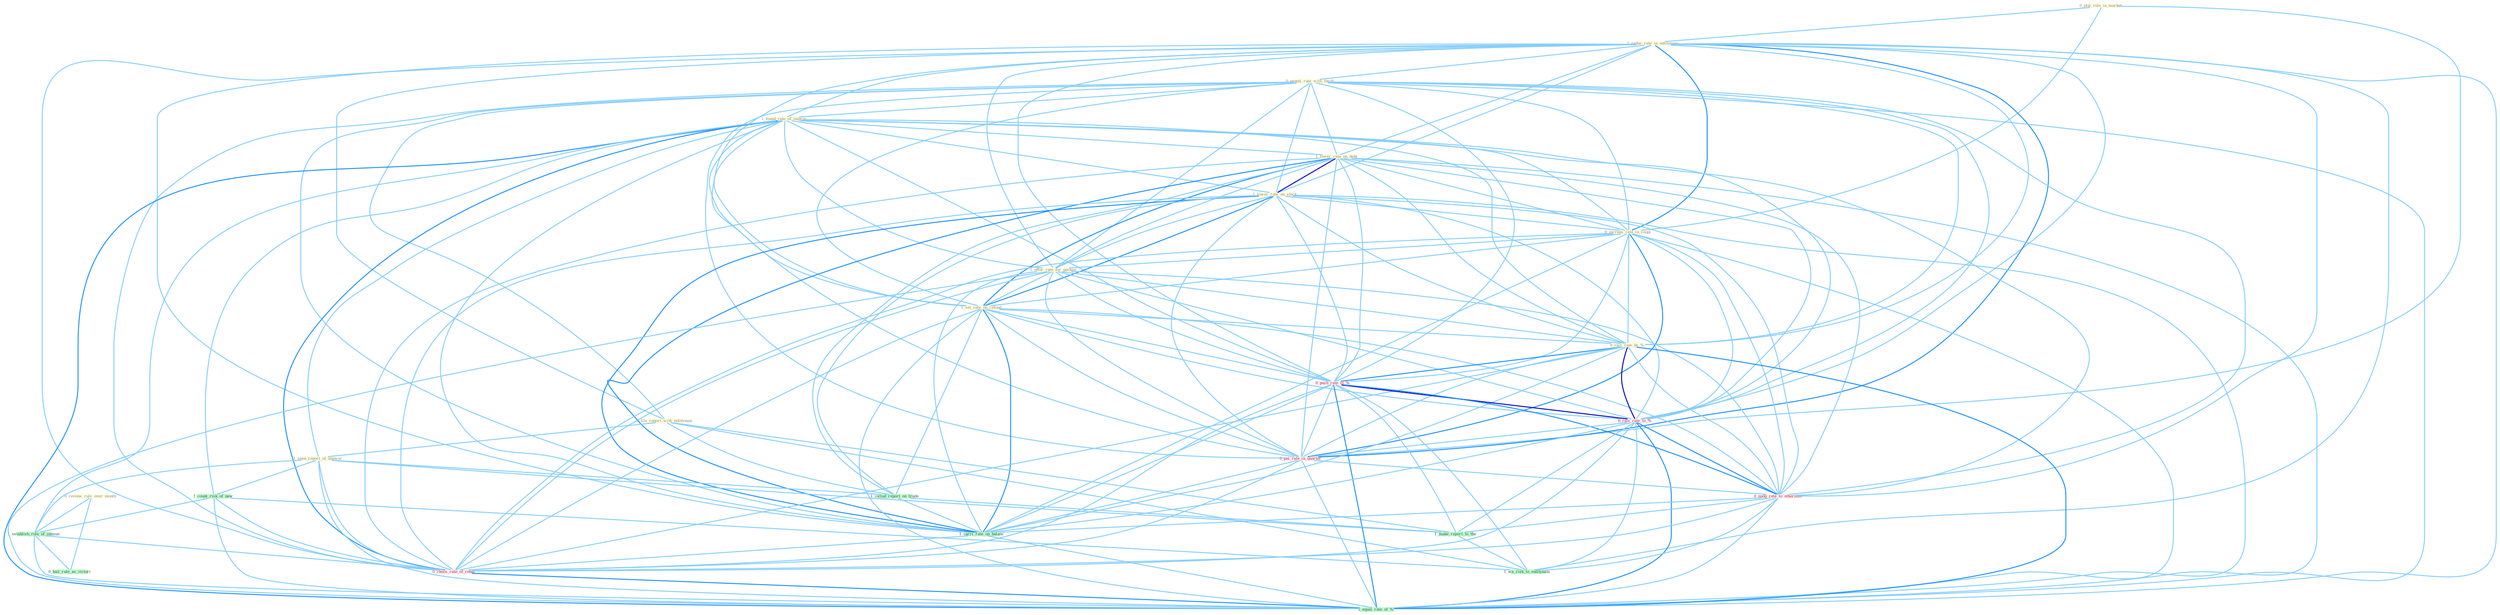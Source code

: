 Graph G{ 
    node
    [shape=polygon,style=filled,width=.5,height=.06,color="#BDFCC9",fixedsize=true,fontsize=4,
    fontcolor="#2f4f4f"];
    {node
    [color="#ffffe0", fontcolor="#8b7d6b"] "0_plai_role_in_market " "1_reduc_rate_in_entitynam " "0_negoti_rate_with_thrift " "1_found_rate_of_improv " "1_lower_rate_on_debt " "1_lower_rate_on_stock " "0_increas_rate_in_coupl " "1_offer_rate_for_packag " "0_review_rule_over_month " "1_set_rate_on_refund " "0_file_report_with_entitynam " "1_seen_report_of_unawar " "0_rais_rate_by_% "}
{node [color="#fff0f5", fontcolor="#b22222"] "0_push_rate_to_% " "0_rais_rate_to_% " "0_pai_rate_in_quarter " "0_nudg_rate_to_othernum " "0_choos_rate_of_rebat "}
edge [color="#B0E2FF"];

	"0_plai_role_in_market " -- "1_reduc_rate_in_entitynam " [w="1", color="#87cefa" ];
	"0_plai_role_in_market " -- "0_increas_rate_in_coupl " [w="1", color="#87cefa" ];
	"0_plai_role_in_market " -- "0_pai_rate_in_quarter " [w="1", color="#87cefa" ];
	"1_reduc_rate_in_entitynam " -- "0_negoti_rate_with_thrift " [w="1", color="#87cefa" ];
	"1_reduc_rate_in_entitynam " -- "1_found_rate_of_improv " [w="1", color="#87cefa" ];
	"1_reduc_rate_in_entitynam " -- "1_lower_rate_on_debt " [w="1", color="#87cefa" ];
	"1_reduc_rate_in_entitynam " -- "1_lower_rate_on_stock " [w="1", color="#87cefa" ];
	"1_reduc_rate_in_entitynam " -- "0_increas_rate_in_coupl " [w="2", color="#1e90ff" , len=0.8];
	"1_reduc_rate_in_entitynam " -- "1_offer_rate_for_packag " [w="1", color="#87cefa" ];
	"1_reduc_rate_in_entitynam " -- "1_set_rate_on_refund " [w="1", color="#87cefa" ];
	"1_reduc_rate_in_entitynam " -- "0_file_report_with_entitynam " [w="1", color="#87cefa" ];
	"1_reduc_rate_in_entitynam " -- "0_rais_rate_by_% " [w="1", color="#87cefa" ];
	"1_reduc_rate_in_entitynam " -- "0_push_rate_to_% " [w="1", color="#87cefa" ];
	"1_reduc_rate_in_entitynam " -- "0_rais_rate_to_% " [w="1", color="#87cefa" ];
	"1_reduc_rate_in_entitynam " -- "0_pai_rate_in_quarter " [w="2", color="#1e90ff" , len=0.8];
	"1_reduc_rate_in_entitynam " -- "0_nudg_rate_to_othernum " [w="1", color="#87cefa" ];
	"1_reduc_rate_in_entitynam " -- "1_carri_rate_on_balanc " [w="1", color="#87cefa" ];
	"1_reduc_rate_in_entitynam " -- "0_choos_rate_of_rebat " [w="1", color="#87cefa" ];
	"1_reduc_rate_in_entitynam " -- "1_wa_risk_to_entitynam " [w="1", color="#87cefa" ];
	"1_reduc_rate_in_entitynam " -- "1_equal_rate_of_% " [w="1", color="#87cefa" ];
	"0_negoti_rate_with_thrift " -- "1_found_rate_of_improv " [w="1", color="#87cefa" ];
	"0_negoti_rate_with_thrift " -- "1_lower_rate_on_debt " [w="1", color="#87cefa" ];
	"0_negoti_rate_with_thrift " -- "1_lower_rate_on_stock " [w="1", color="#87cefa" ];
	"0_negoti_rate_with_thrift " -- "0_increas_rate_in_coupl " [w="1", color="#87cefa" ];
	"0_negoti_rate_with_thrift " -- "1_offer_rate_for_packag " [w="1", color="#87cefa" ];
	"0_negoti_rate_with_thrift " -- "1_set_rate_on_refund " [w="1", color="#87cefa" ];
	"0_negoti_rate_with_thrift " -- "0_file_report_with_entitynam " [w="1", color="#87cefa" ];
	"0_negoti_rate_with_thrift " -- "0_rais_rate_by_% " [w="1", color="#87cefa" ];
	"0_negoti_rate_with_thrift " -- "0_push_rate_to_% " [w="1", color="#87cefa" ];
	"0_negoti_rate_with_thrift " -- "0_rais_rate_to_% " [w="1", color="#87cefa" ];
	"0_negoti_rate_with_thrift " -- "0_pai_rate_in_quarter " [w="1", color="#87cefa" ];
	"0_negoti_rate_with_thrift " -- "0_nudg_rate_to_othernum " [w="1", color="#87cefa" ];
	"0_negoti_rate_with_thrift " -- "1_carri_rate_on_balanc " [w="1", color="#87cefa" ];
	"0_negoti_rate_with_thrift " -- "0_choos_rate_of_rebat " [w="1", color="#87cefa" ];
	"0_negoti_rate_with_thrift " -- "1_equal_rate_of_% " [w="1", color="#87cefa" ];
	"1_found_rate_of_improv " -- "1_lower_rate_on_debt " [w="1", color="#87cefa" ];
	"1_found_rate_of_improv " -- "1_lower_rate_on_stock " [w="1", color="#87cefa" ];
	"1_found_rate_of_improv " -- "0_increas_rate_in_coupl " [w="1", color="#87cefa" ];
	"1_found_rate_of_improv " -- "1_offer_rate_for_packag " [w="1", color="#87cefa" ];
	"1_found_rate_of_improv " -- "1_set_rate_on_refund " [w="1", color="#87cefa" ];
	"1_found_rate_of_improv " -- "1_seen_report_of_unawar " [w="1", color="#87cefa" ];
	"1_found_rate_of_improv " -- "0_rais_rate_by_% " [w="1", color="#87cefa" ];
	"1_found_rate_of_improv " -- "1_count_risk_of_new " [w="1", color="#87cefa" ];
	"1_found_rate_of_improv " -- "0_push_rate_to_% " [w="1", color="#87cefa" ];
	"1_found_rate_of_improv " -- "0_rais_rate_to_% " [w="1", color="#87cefa" ];
	"1_found_rate_of_improv " -- "1_establish_rule_of_immun " [w="1", color="#87cefa" ];
	"1_found_rate_of_improv " -- "0_pai_rate_in_quarter " [w="1", color="#87cefa" ];
	"1_found_rate_of_improv " -- "0_nudg_rate_to_othernum " [w="1", color="#87cefa" ];
	"1_found_rate_of_improv " -- "1_carri_rate_on_balanc " [w="1", color="#87cefa" ];
	"1_found_rate_of_improv " -- "0_choos_rate_of_rebat " [w="2", color="#1e90ff" , len=0.8];
	"1_found_rate_of_improv " -- "1_equal_rate_of_% " [w="2", color="#1e90ff" , len=0.8];
	"1_lower_rate_on_debt " -- "1_lower_rate_on_stock " [w="3", color="#0000cd" , len=0.6];
	"1_lower_rate_on_debt " -- "0_increas_rate_in_coupl " [w="1", color="#87cefa" ];
	"1_lower_rate_on_debt " -- "1_offer_rate_for_packag " [w="1", color="#87cefa" ];
	"1_lower_rate_on_debt " -- "1_set_rate_on_refund " [w="2", color="#1e90ff" , len=0.8];
	"1_lower_rate_on_debt " -- "0_rais_rate_by_% " [w="1", color="#87cefa" ];
	"1_lower_rate_on_debt " -- "0_push_rate_to_% " [w="1", color="#87cefa" ];
	"1_lower_rate_on_debt " -- "0_rais_rate_to_% " [w="1", color="#87cefa" ];
	"1_lower_rate_on_debt " -- "0_pai_rate_in_quarter " [w="1", color="#87cefa" ];
	"1_lower_rate_on_debt " -- "0_nudg_rate_to_othernum " [w="1", color="#87cefa" ];
	"1_lower_rate_on_debt " -- "1_includ_report_on_trade " [w="1", color="#87cefa" ];
	"1_lower_rate_on_debt " -- "1_carri_rate_on_balanc " [w="2", color="#1e90ff" , len=0.8];
	"1_lower_rate_on_debt " -- "0_choos_rate_of_rebat " [w="1", color="#87cefa" ];
	"1_lower_rate_on_debt " -- "1_equal_rate_of_% " [w="1", color="#87cefa" ];
	"1_lower_rate_on_stock " -- "0_increas_rate_in_coupl " [w="1", color="#87cefa" ];
	"1_lower_rate_on_stock " -- "1_offer_rate_for_packag " [w="1", color="#87cefa" ];
	"1_lower_rate_on_stock " -- "1_set_rate_on_refund " [w="2", color="#1e90ff" , len=0.8];
	"1_lower_rate_on_stock " -- "0_rais_rate_by_% " [w="1", color="#87cefa" ];
	"1_lower_rate_on_stock " -- "0_push_rate_to_% " [w="1", color="#87cefa" ];
	"1_lower_rate_on_stock " -- "0_rais_rate_to_% " [w="1", color="#87cefa" ];
	"1_lower_rate_on_stock " -- "0_pai_rate_in_quarter " [w="1", color="#87cefa" ];
	"1_lower_rate_on_stock " -- "0_nudg_rate_to_othernum " [w="1", color="#87cefa" ];
	"1_lower_rate_on_stock " -- "1_includ_report_on_trade " [w="1", color="#87cefa" ];
	"1_lower_rate_on_stock " -- "1_carri_rate_on_balanc " [w="2", color="#1e90ff" , len=0.8];
	"1_lower_rate_on_stock " -- "0_choos_rate_of_rebat " [w="1", color="#87cefa" ];
	"1_lower_rate_on_stock " -- "1_equal_rate_of_% " [w="1", color="#87cefa" ];
	"0_increas_rate_in_coupl " -- "1_offer_rate_for_packag " [w="1", color="#87cefa" ];
	"0_increas_rate_in_coupl " -- "1_set_rate_on_refund " [w="1", color="#87cefa" ];
	"0_increas_rate_in_coupl " -- "0_rais_rate_by_% " [w="1", color="#87cefa" ];
	"0_increas_rate_in_coupl " -- "0_push_rate_to_% " [w="1", color="#87cefa" ];
	"0_increas_rate_in_coupl " -- "0_rais_rate_to_% " [w="1", color="#87cefa" ];
	"0_increas_rate_in_coupl " -- "0_pai_rate_in_quarter " [w="2", color="#1e90ff" , len=0.8];
	"0_increas_rate_in_coupl " -- "0_nudg_rate_to_othernum " [w="1", color="#87cefa" ];
	"0_increas_rate_in_coupl " -- "1_carri_rate_on_balanc " [w="1", color="#87cefa" ];
	"0_increas_rate_in_coupl " -- "0_choos_rate_of_rebat " [w="1", color="#87cefa" ];
	"0_increas_rate_in_coupl " -- "1_equal_rate_of_% " [w="1", color="#87cefa" ];
	"1_offer_rate_for_packag " -- "1_set_rate_on_refund " [w="1", color="#87cefa" ];
	"1_offer_rate_for_packag " -- "0_rais_rate_by_% " [w="1", color="#87cefa" ];
	"1_offer_rate_for_packag " -- "0_push_rate_to_% " [w="1", color="#87cefa" ];
	"1_offer_rate_for_packag " -- "0_rais_rate_to_% " [w="1", color="#87cefa" ];
	"1_offer_rate_for_packag " -- "0_pai_rate_in_quarter " [w="1", color="#87cefa" ];
	"1_offer_rate_for_packag " -- "0_nudg_rate_to_othernum " [w="1", color="#87cefa" ];
	"1_offer_rate_for_packag " -- "1_carri_rate_on_balanc " [w="1", color="#87cefa" ];
	"1_offer_rate_for_packag " -- "0_choos_rate_of_rebat " [w="1", color="#87cefa" ];
	"1_offer_rate_for_packag " -- "1_equal_rate_of_% " [w="1", color="#87cefa" ];
	"0_review_rule_over_month " -- "1_establish_rule_of_immun " [w="1", color="#87cefa" ];
	"0_review_rule_over_month " -- "0_hail_rule_as_victori " [w="1", color="#87cefa" ];
	"1_set_rate_on_refund " -- "0_rais_rate_by_% " [w="1", color="#87cefa" ];
	"1_set_rate_on_refund " -- "0_push_rate_to_% " [w="1", color="#87cefa" ];
	"1_set_rate_on_refund " -- "0_rais_rate_to_% " [w="1", color="#87cefa" ];
	"1_set_rate_on_refund " -- "0_pai_rate_in_quarter " [w="1", color="#87cefa" ];
	"1_set_rate_on_refund " -- "0_nudg_rate_to_othernum " [w="1", color="#87cefa" ];
	"1_set_rate_on_refund " -- "1_includ_report_on_trade " [w="1", color="#87cefa" ];
	"1_set_rate_on_refund " -- "1_carri_rate_on_balanc " [w="2", color="#1e90ff" , len=0.8];
	"1_set_rate_on_refund " -- "0_choos_rate_of_rebat " [w="1", color="#87cefa" ];
	"1_set_rate_on_refund " -- "1_equal_rate_of_% " [w="1", color="#87cefa" ];
	"0_file_report_with_entitynam " -- "1_seen_report_of_unawar " [w="1", color="#87cefa" ];
	"0_file_report_with_entitynam " -- "1_includ_report_on_trade " [w="1", color="#87cefa" ];
	"0_file_report_with_entitynam " -- "1_make_report_to_the " [w="1", color="#87cefa" ];
	"0_file_report_with_entitynam " -- "1_wa_risk_to_entitynam " [w="1", color="#87cefa" ];
	"1_seen_report_of_unawar " -- "1_count_risk_of_new " [w="1", color="#87cefa" ];
	"1_seen_report_of_unawar " -- "1_establish_rule_of_immun " [w="1", color="#87cefa" ];
	"1_seen_report_of_unawar " -- "1_includ_report_on_trade " [w="1", color="#87cefa" ];
	"1_seen_report_of_unawar " -- "1_make_report_to_the " [w="1", color="#87cefa" ];
	"1_seen_report_of_unawar " -- "0_choos_rate_of_rebat " [w="1", color="#87cefa" ];
	"1_seen_report_of_unawar " -- "1_equal_rate_of_% " [w="1", color="#87cefa" ];
	"0_rais_rate_by_% " -- "0_push_rate_to_% " [w="2", color="#1e90ff" , len=0.8];
	"0_rais_rate_by_% " -- "0_rais_rate_to_% " [w="3", color="#0000cd" , len=0.6];
	"0_rais_rate_by_% " -- "0_pai_rate_in_quarter " [w="1", color="#87cefa" ];
	"0_rais_rate_by_% " -- "0_nudg_rate_to_othernum " [w="1", color="#87cefa" ];
	"0_rais_rate_by_% " -- "1_carri_rate_on_balanc " [w="1", color="#87cefa" ];
	"0_rais_rate_by_% " -- "0_choos_rate_of_rebat " [w="1", color="#87cefa" ];
	"0_rais_rate_by_% " -- "1_equal_rate_of_% " [w="2", color="#1e90ff" , len=0.8];
	"1_count_risk_of_new " -- "1_establish_rule_of_immun " [w="1", color="#87cefa" ];
	"1_count_risk_of_new " -- "0_choos_rate_of_rebat " [w="1", color="#87cefa" ];
	"1_count_risk_of_new " -- "1_wa_risk_to_entitynam " [w="1", color="#87cefa" ];
	"1_count_risk_of_new " -- "1_equal_rate_of_% " [w="1", color="#87cefa" ];
	"0_push_rate_to_% " -- "0_rais_rate_to_% " [w="3", color="#0000cd" , len=0.6];
	"0_push_rate_to_% " -- "0_pai_rate_in_quarter " [w="1", color="#87cefa" ];
	"0_push_rate_to_% " -- "0_nudg_rate_to_othernum " [w="2", color="#1e90ff" , len=0.8];
	"0_push_rate_to_% " -- "1_carri_rate_on_balanc " [w="1", color="#87cefa" ];
	"0_push_rate_to_% " -- "1_make_report_to_the " [w="1", color="#87cefa" ];
	"0_push_rate_to_% " -- "0_choos_rate_of_rebat " [w="1", color="#87cefa" ];
	"0_push_rate_to_% " -- "1_wa_risk_to_entitynam " [w="1", color="#87cefa" ];
	"0_push_rate_to_% " -- "1_equal_rate_of_% " [w="2", color="#1e90ff" , len=0.8];
	"0_rais_rate_to_% " -- "0_pai_rate_in_quarter " [w="1", color="#87cefa" ];
	"0_rais_rate_to_% " -- "0_nudg_rate_to_othernum " [w="2", color="#1e90ff" , len=0.8];
	"0_rais_rate_to_% " -- "1_carri_rate_on_balanc " [w="1", color="#87cefa" ];
	"0_rais_rate_to_% " -- "1_make_report_to_the " [w="1", color="#87cefa" ];
	"0_rais_rate_to_% " -- "0_choos_rate_of_rebat " [w="1", color="#87cefa" ];
	"0_rais_rate_to_% " -- "1_wa_risk_to_entitynam " [w="1", color="#87cefa" ];
	"0_rais_rate_to_% " -- "1_equal_rate_of_% " [w="2", color="#1e90ff" , len=0.8];
	"1_establish_rule_of_immun " -- "0_choos_rate_of_rebat " [w="1", color="#87cefa" ];
	"1_establish_rule_of_immun " -- "0_hail_rule_as_victori " [w="1", color="#87cefa" ];
	"1_establish_rule_of_immun " -- "1_equal_rate_of_% " [w="1", color="#87cefa" ];
	"0_pai_rate_in_quarter " -- "0_nudg_rate_to_othernum " [w="1", color="#87cefa" ];
	"0_pai_rate_in_quarter " -- "1_carri_rate_on_balanc " [w="1", color="#87cefa" ];
	"0_pai_rate_in_quarter " -- "0_choos_rate_of_rebat " [w="1", color="#87cefa" ];
	"0_pai_rate_in_quarter " -- "1_equal_rate_of_% " [w="1", color="#87cefa" ];
	"0_nudg_rate_to_othernum " -- "1_carri_rate_on_balanc " [w="1", color="#87cefa" ];
	"0_nudg_rate_to_othernum " -- "1_make_report_to_the " [w="1", color="#87cefa" ];
	"0_nudg_rate_to_othernum " -- "0_choos_rate_of_rebat " [w="1", color="#87cefa" ];
	"0_nudg_rate_to_othernum " -- "1_wa_risk_to_entitynam " [w="1", color="#87cefa" ];
	"0_nudg_rate_to_othernum " -- "1_equal_rate_of_% " [w="1", color="#87cefa" ];
	"1_includ_report_on_trade " -- "1_carri_rate_on_balanc " [w="1", color="#87cefa" ];
	"1_includ_report_on_trade " -- "1_make_report_to_the " [w="1", color="#87cefa" ];
	"1_carri_rate_on_balanc " -- "0_choos_rate_of_rebat " [w="1", color="#87cefa" ];
	"1_carri_rate_on_balanc " -- "1_equal_rate_of_% " [w="1", color="#87cefa" ];
	"1_make_report_to_the " -- "1_wa_risk_to_entitynam " [w="1", color="#87cefa" ];
	"0_choos_rate_of_rebat " -- "1_equal_rate_of_% " [w="2", color="#1e90ff" , len=0.8];
}